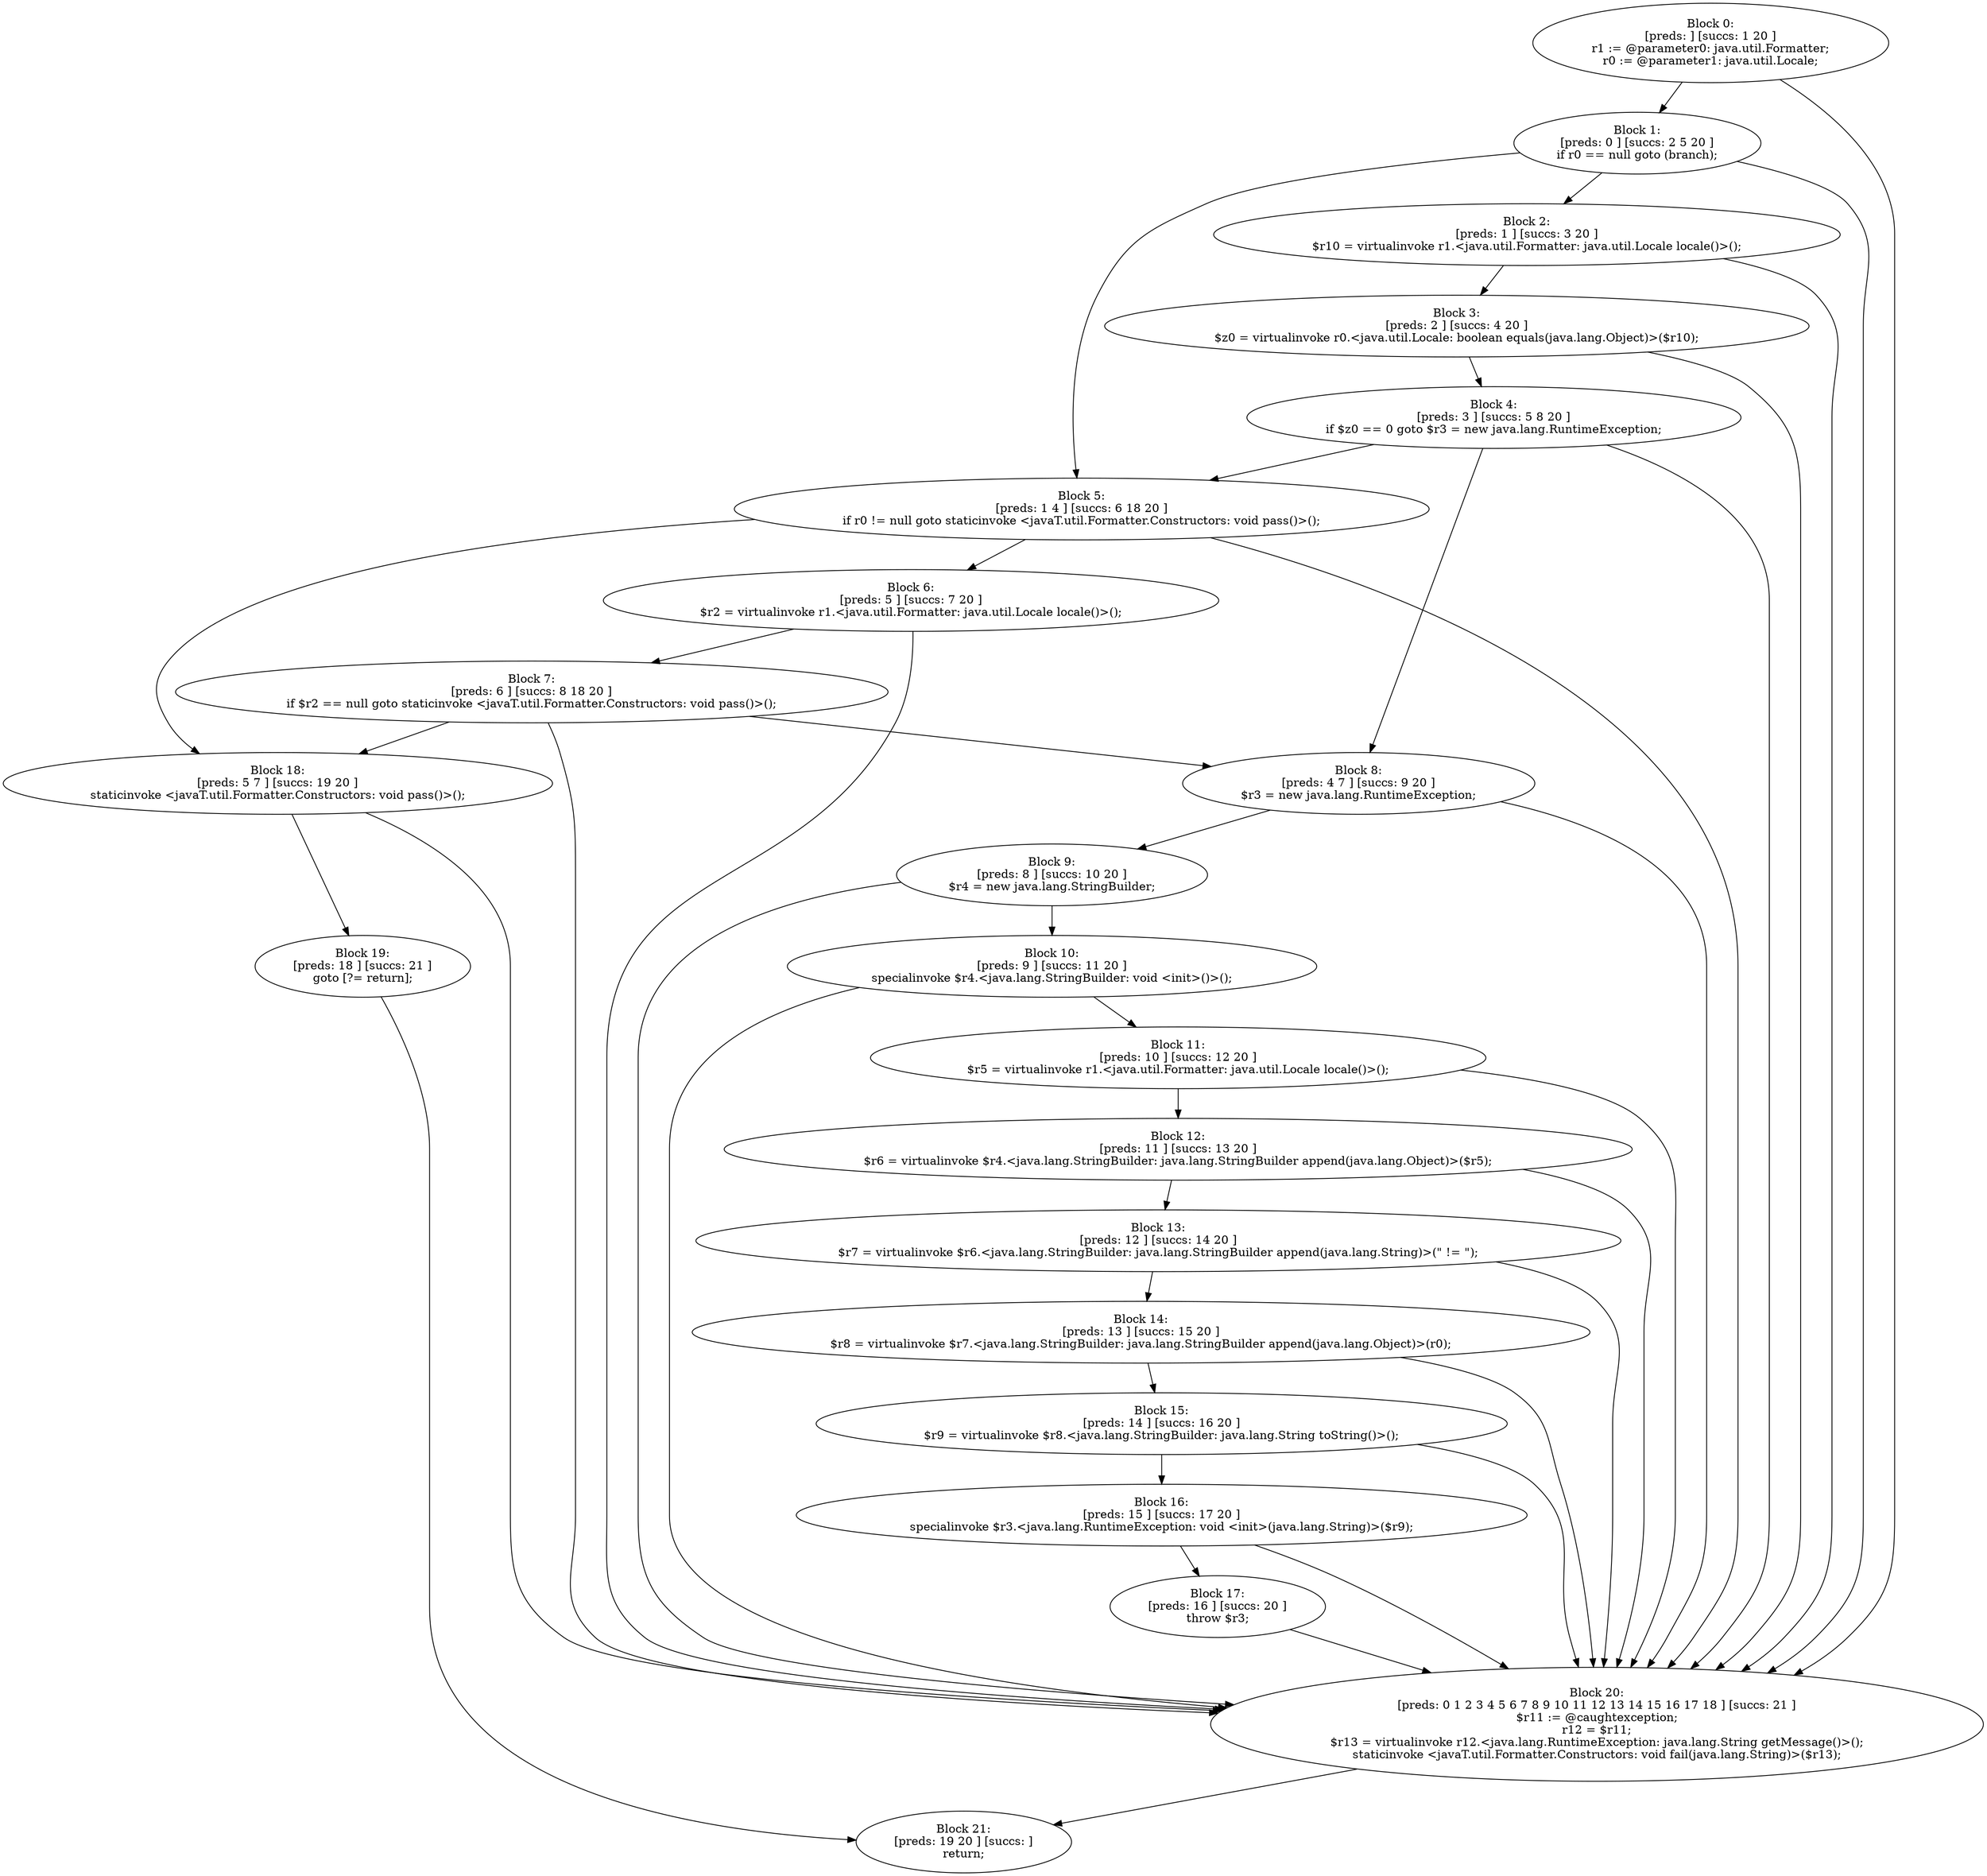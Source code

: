 digraph "unitGraph" {
    "Block 0:
[preds: ] [succs: 1 20 ]
r1 := @parameter0: java.util.Formatter;
r0 := @parameter1: java.util.Locale;
"
    "Block 1:
[preds: 0 ] [succs: 2 5 20 ]
if r0 == null goto (branch);
"
    "Block 2:
[preds: 1 ] [succs: 3 20 ]
$r10 = virtualinvoke r1.<java.util.Formatter: java.util.Locale locale()>();
"
    "Block 3:
[preds: 2 ] [succs: 4 20 ]
$z0 = virtualinvoke r0.<java.util.Locale: boolean equals(java.lang.Object)>($r10);
"
    "Block 4:
[preds: 3 ] [succs: 5 8 20 ]
if $z0 == 0 goto $r3 = new java.lang.RuntimeException;
"
    "Block 5:
[preds: 1 4 ] [succs: 6 18 20 ]
if r0 != null goto staticinvoke <javaT.util.Formatter.Constructors: void pass()>();
"
    "Block 6:
[preds: 5 ] [succs: 7 20 ]
$r2 = virtualinvoke r1.<java.util.Formatter: java.util.Locale locale()>();
"
    "Block 7:
[preds: 6 ] [succs: 8 18 20 ]
if $r2 == null goto staticinvoke <javaT.util.Formatter.Constructors: void pass()>();
"
    "Block 8:
[preds: 4 7 ] [succs: 9 20 ]
$r3 = new java.lang.RuntimeException;
"
    "Block 9:
[preds: 8 ] [succs: 10 20 ]
$r4 = new java.lang.StringBuilder;
"
    "Block 10:
[preds: 9 ] [succs: 11 20 ]
specialinvoke $r4.<java.lang.StringBuilder: void <init>()>();
"
    "Block 11:
[preds: 10 ] [succs: 12 20 ]
$r5 = virtualinvoke r1.<java.util.Formatter: java.util.Locale locale()>();
"
    "Block 12:
[preds: 11 ] [succs: 13 20 ]
$r6 = virtualinvoke $r4.<java.lang.StringBuilder: java.lang.StringBuilder append(java.lang.Object)>($r5);
"
    "Block 13:
[preds: 12 ] [succs: 14 20 ]
$r7 = virtualinvoke $r6.<java.lang.StringBuilder: java.lang.StringBuilder append(java.lang.String)>(\" != \");
"
    "Block 14:
[preds: 13 ] [succs: 15 20 ]
$r8 = virtualinvoke $r7.<java.lang.StringBuilder: java.lang.StringBuilder append(java.lang.Object)>(r0);
"
    "Block 15:
[preds: 14 ] [succs: 16 20 ]
$r9 = virtualinvoke $r8.<java.lang.StringBuilder: java.lang.String toString()>();
"
    "Block 16:
[preds: 15 ] [succs: 17 20 ]
specialinvoke $r3.<java.lang.RuntimeException: void <init>(java.lang.String)>($r9);
"
    "Block 17:
[preds: 16 ] [succs: 20 ]
throw $r3;
"
    "Block 18:
[preds: 5 7 ] [succs: 19 20 ]
staticinvoke <javaT.util.Formatter.Constructors: void pass()>();
"
    "Block 19:
[preds: 18 ] [succs: 21 ]
goto [?= return];
"
    "Block 20:
[preds: 0 1 2 3 4 5 6 7 8 9 10 11 12 13 14 15 16 17 18 ] [succs: 21 ]
$r11 := @caughtexception;
r12 = $r11;
$r13 = virtualinvoke r12.<java.lang.RuntimeException: java.lang.String getMessage()>();
staticinvoke <javaT.util.Formatter.Constructors: void fail(java.lang.String)>($r13);
"
    "Block 21:
[preds: 19 20 ] [succs: ]
return;
"
    "Block 0:
[preds: ] [succs: 1 20 ]
r1 := @parameter0: java.util.Formatter;
r0 := @parameter1: java.util.Locale;
"->"Block 1:
[preds: 0 ] [succs: 2 5 20 ]
if r0 == null goto (branch);
";
    "Block 0:
[preds: ] [succs: 1 20 ]
r1 := @parameter0: java.util.Formatter;
r0 := @parameter1: java.util.Locale;
"->"Block 20:
[preds: 0 1 2 3 4 5 6 7 8 9 10 11 12 13 14 15 16 17 18 ] [succs: 21 ]
$r11 := @caughtexception;
r12 = $r11;
$r13 = virtualinvoke r12.<java.lang.RuntimeException: java.lang.String getMessage()>();
staticinvoke <javaT.util.Formatter.Constructors: void fail(java.lang.String)>($r13);
";
    "Block 1:
[preds: 0 ] [succs: 2 5 20 ]
if r0 == null goto (branch);
"->"Block 2:
[preds: 1 ] [succs: 3 20 ]
$r10 = virtualinvoke r1.<java.util.Formatter: java.util.Locale locale()>();
";
    "Block 1:
[preds: 0 ] [succs: 2 5 20 ]
if r0 == null goto (branch);
"->"Block 5:
[preds: 1 4 ] [succs: 6 18 20 ]
if r0 != null goto staticinvoke <javaT.util.Formatter.Constructors: void pass()>();
";
    "Block 1:
[preds: 0 ] [succs: 2 5 20 ]
if r0 == null goto (branch);
"->"Block 20:
[preds: 0 1 2 3 4 5 6 7 8 9 10 11 12 13 14 15 16 17 18 ] [succs: 21 ]
$r11 := @caughtexception;
r12 = $r11;
$r13 = virtualinvoke r12.<java.lang.RuntimeException: java.lang.String getMessage()>();
staticinvoke <javaT.util.Formatter.Constructors: void fail(java.lang.String)>($r13);
";
    "Block 2:
[preds: 1 ] [succs: 3 20 ]
$r10 = virtualinvoke r1.<java.util.Formatter: java.util.Locale locale()>();
"->"Block 3:
[preds: 2 ] [succs: 4 20 ]
$z0 = virtualinvoke r0.<java.util.Locale: boolean equals(java.lang.Object)>($r10);
";
    "Block 2:
[preds: 1 ] [succs: 3 20 ]
$r10 = virtualinvoke r1.<java.util.Formatter: java.util.Locale locale()>();
"->"Block 20:
[preds: 0 1 2 3 4 5 6 7 8 9 10 11 12 13 14 15 16 17 18 ] [succs: 21 ]
$r11 := @caughtexception;
r12 = $r11;
$r13 = virtualinvoke r12.<java.lang.RuntimeException: java.lang.String getMessage()>();
staticinvoke <javaT.util.Formatter.Constructors: void fail(java.lang.String)>($r13);
";
    "Block 3:
[preds: 2 ] [succs: 4 20 ]
$z0 = virtualinvoke r0.<java.util.Locale: boolean equals(java.lang.Object)>($r10);
"->"Block 4:
[preds: 3 ] [succs: 5 8 20 ]
if $z0 == 0 goto $r3 = new java.lang.RuntimeException;
";
    "Block 3:
[preds: 2 ] [succs: 4 20 ]
$z0 = virtualinvoke r0.<java.util.Locale: boolean equals(java.lang.Object)>($r10);
"->"Block 20:
[preds: 0 1 2 3 4 5 6 7 8 9 10 11 12 13 14 15 16 17 18 ] [succs: 21 ]
$r11 := @caughtexception;
r12 = $r11;
$r13 = virtualinvoke r12.<java.lang.RuntimeException: java.lang.String getMessage()>();
staticinvoke <javaT.util.Formatter.Constructors: void fail(java.lang.String)>($r13);
";
    "Block 4:
[preds: 3 ] [succs: 5 8 20 ]
if $z0 == 0 goto $r3 = new java.lang.RuntimeException;
"->"Block 5:
[preds: 1 4 ] [succs: 6 18 20 ]
if r0 != null goto staticinvoke <javaT.util.Formatter.Constructors: void pass()>();
";
    "Block 4:
[preds: 3 ] [succs: 5 8 20 ]
if $z0 == 0 goto $r3 = new java.lang.RuntimeException;
"->"Block 8:
[preds: 4 7 ] [succs: 9 20 ]
$r3 = new java.lang.RuntimeException;
";
    "Block 4:
[preds: 3 ] [succs: 5 8 20 ]
if $z0 == 0 goto $r3 = new java.lang.RuntimeException;
"->"Block 20:
[preds: 0 1 2 3 4 5 6 7 8 9 10 11 12 13 14 15 16 17 18 ] [succs: 21 ]
$r11 := @caughtexception;
r12 = $r11;
$r13 = virtualinvoke r12.<java.lang.RuntimeException: java.lang.String getMessage()>();
staticinvoke <javaT.util.Formatter.Constructors: void fail(java.lang.String)>($r13);
";
    "Block 5:
[preds: 1 4 ] [succs: 6 18 20 ]
if r0 != null goto staticinvoke <javaT.util.Formatter.Constructors: void pass()>();
"->"Block 6:
[preds: 5 ] [succs: 7 20 ]
$r2 = virtualinvoke r1.<java.util.Formatter: java.util.Locale locale()>();
";
    "Block 5:
[preds: 1 4 ] [succs: 6 18 20 ]
if r0 != null goto staticinvoke <javaT.util.Formatter.Constructors: void pass()>();
"->"Block 18:
[preds: 5 7 ] [succs: 19 20 ]
staticinvoke <javaT.util.Formatter.Constructors: void pass()>();
";
    "Block 5:
[preds: 1 4 ] [succs: 6 18 20 ]
if r0 != null goto staticinvoke <javaT.util.Formatter.Constructors: void pass()>();
"->"Block 20:
[preds: 0 1 2 3 4 5 6 7 8 9 10 11 12 13 14 15 16 17 18 ] [succs: 21 ]
$r11 := @caughtexception;
r12 = $r11;
$r13 = virtualinvoke r12.<java.lang.RuntimeException: java.lang.String getMessage()>();
staticinvoke <javaT.util.Formatter.Constructors: void fail(java.lang.String)>($r13);
";
    "Block 6:
[preds: 5 ] [succs: 7 20 ]
$r2 = virtualinvoke r1.<java.util.Formatter: java.util.Locale locale()>();
"->"Block 7:
[preds: 6 ] [succs: 8 18 20 ]
if $r2 == null goto staticinvoke <javaT.util.Formatter.Constructors: void pass()>();
";
    "Block 6:
[preds: 5 ] [succs: 7 20 ]
$r2 = virtualinvoke r1.<java.util.Formatter: java.util.Locale locale()>();
"->"Block 20:
[preds: 0 1 2 3 4 5 6 7 8 9 10 11 12 13 14 15 16 17 18 ] [succs: 21 ]
$r11 := @caughtexception;
r12 = $r11;
$r13 = virtualinvoke r12.<java.lang.RuntimeException: java.lang.String getMessage()>();
staticinvoke <javaT.util.Formatter.Constructors: void fail(java.lang.String)>($r13);
";
    "Block 7:
[preds: 6 ] [succs: 8 18 20 ]
if $r2 == null goto staticinvoke <javaT.util.Formatter.Constructors: void pass()>();
"->"Block 8:
[preds: 4 7 ] [succs: 9 20 ]
$r3 = new java.lang.RuntimeException;
";
    "Block 7:
[preds: 6 ] [succs: 8 18 20 ]
if $r2 == null goto staticinvoke <javaT.util.Formatter.Constructors: void pass()>();
"->"Block 18:
[preds: 5 7 ] [succs: 19 20 ]
staticinvoke <javaT.util.Formatter.Constructors: void pass()>();
";
    "Block 7:
[preds: 6 ] [succs: 8 18 20 ]
if $r2 == null goto staticinvoke <javaT.util.Formatter.Constructors: void pass()>();
"->"Block 20:
[preds: 0 1 2 3 4 5 6 7 8 9 10 11 12 13 14 15 16 17 18 ] [succs: 21 ]
$r11 := @caughtexception;
r12 = $r11;
$r13 = virtualinvoke r12.<java.lang.RuntimeException: java.lang.String getMessage()>();
staticinvoke <javaT.util.Formatter.Constructors: void fail(java.lang.String)>($r13);
";
    "Block 8:
[preds: 4 7 ] [succs: 9 20 ]
$r3 = new java.lang.RuntimeException;
"->"Block 9:
[preds: 8 ] [succs: 10 20 ]
$r4 = new java.lang.StringBuilder;
";
    "Block 8:
[preds: 4 7 ] [succs: 9 20 ]
$r3 = new java.lang.RuntimeException;
"->"Block 20:
[preds: 0 1 2 3 4 5 6 7 8 9 10 11 12 13 14 15 16 17 18 ] [succs: 21 ]
$r11 := @caughtexception;
r12 = $r11;
$r13 = virtualinvoke r12.<java.lang.RuntimeException: java.lang.String getMessage()>();
staticinvoke <javaT.util.Formatter.Constructors: void fail(java.lang.String)>($r13);
";
    "Block 9:
[preds: 8 ] [succs: 10 20 ]
$r4 = new java.lang.StringBuilder;
"->"Block 10:
[preds: 9 ] [succs: 11 20 ]
specialinvoke $r4.<java.lang.StringBuilder: void <init>()>();
";
    "Block 9:
[preds: 8 ] [succs: 10 20 ]
$r4 = new java.lang.StringBuilder;
"->"Block 20:
[preds: 0 1 2 3 4 5 6 7 8 9 10 11 12 13 14 15 16 17 18 ] [succs: 21 ]
$r11 := @caughtexception;
r12 = $r11;
$r13 = virtualinvoke r12.<java.lang.RuntimeException: java.lang.String getMessage()>();
staticinvoke <javaT.util.Formatter.Constructors: void fail(java.lang.String)>($r13);
";
    "Block 10:
[preds: 9 ] [succs: 11 20 ]
specialinvoke $r4.<java.lang.StringBuilder: void <init>()>();
"->"Block 11:
[preds: 10 ] [succs: 12 20 ]
$r5 = virtualinvoke r1.<java.util.Formatter: java.util.Locale locale()>();
";
    "Block 10:
[preds: 9 ] [succs: 11 20 ]
specialinvoke $r4.<java.lang.StringBuilder: void <init>()>();
"->"Block 20:
[preds: 0 1 2 3 4 5 6 7 8 9 10 11 12 13 14 15 16 17 18 ] [succs: 21 ]
$r11 := @caughtexception;
r12 = $r11;
$r13 = virtualinvoke r12.<java.lang.RuntimeException: java.lang.String getMessage()>();
staticinvoke <javaT.util.Formatter.Constructors: void fail(java.lang.String)>($r13);
";
    "Block 11:
[preds: 10 ] [succs: 12 20 ]
$r5 = virtualinvoke r1.<java.util.Formatter: java.util.Locale locale()>();
"->"Block 12:
[preds: 11 ] [succs: 13 20 ]
$r6 = virtualinvoke $r4.<java.lang.StringBuilder: java.lang.StringBuilder append(java.lang.Object)>($r5);
";
    "Block 11:
[preds: 10 ] [succs: 12 20 ]
$r5 = virtualinvoke r1.<java.util.Formatter: java.util.Locale locale()>();
"->"Block 20:
[preds: 0 1 2 3 4 5 6 7 8 9 10 11 12 13 14 15 16 17 18 ] [succs: 21 ]
$r11 := @caughtexception;
r12 = $r11;
$r13 = virtualinvoke r12.<java.lang.RuntimeException: java.lang.String getMessage()>();
staticinvoke <javaT.util.Formatter.Constructors: void fail(java.lang.String)>($r13);
";
    "Block 12:
[preds: 11 ] [succs: 13 20 ]
$r6 = virtualinvoke $r4.<java.lang.StringBuilder: java.lang.StringBuilder append(java.lang.Object)>($r5);
"->"Block 13:
[preds: 12 ] [succs: 14 20 ]
$r7 = virtualinvoke $r6.<java.lang.StringBuilder: java.lang.StringBuilder append(java.lang.String)>(\" != \");
";
    "Block 12:
[preds: 11 ] [succs: 13 20 ]
$r6 = virtualinvoke $r4.<java.lang.StringBuilder: java.lang.StringBuilder append(java.lang.Object)>($r5);
"->"Block 20:
[preds: 0 1 2 3 4 5 6 7 8 9 10 11 12 13 14 15 16 17 18 ] [succs: 21 ]
$r11 := @caughtexception;
r12 = $r11;
$r13 = virtualinvoke r12.<java.lang.RuntimeException: java.lang.String getMessage()>();
staticinvoke <javaT.util.Formatter.Constructors: void fail(java.lang.String)>($r13);
";
    "Block 13:
[preds: 12 ] [succs: 14 20 ]
$r7 = virtualinvoke $r6.<java.lang.StringBuilder: java.lang.StringBuilder append(java.lang.String)>(\" != \");
"->"Block 14:
[preds: 13 ] [succs: 15 20 ]
$r8 = virtualinvoke $r7.<java.lang.StringBuilder: java.lang.StringBuilder append(java.lang.Object)>(r0);
";
    "Block 13:
[preds: 12 ] [succs: 14 20 ]
$r7 = virtualinvoke $r6.<java.lang.StringBuilder: java.lang.StringBuilder append(java.lang.String)>(\" != \");
"->"Block 20:
[preds: 0 1 2 3 4 5 6 7 8 9 10 11 12 13 14 15 16 17 18 ] [succs: 21 ]
$r11 := @caughtexception;
r12 = $r11;
$r13 = virtualinvoke r12.<java.lang.RuntimeException: java.lang.String getMessage()>();
staticinvoke <javaT.util.Formatter.Constructors: void fail(java.lang.String)>($r13);
";
    "Block 14:
[preds: 13 ] [succs: 15 20 ]
$r8 = virtualinvoke $r7.<java.lang.StringBuilder: java.lang.StringBuilder append(java.lang.Object)>(r0);
"->"Block 15:
[preds: 14 ] [succs: 16 20 ]
$r9 = virtualinvoke $r8.<java.lang.StringBuilder: java.lang.String toString()>();
";
    "Block 14:
[preds: 13 ] [succs: 15 20 ]
$r8 = virtualinvoke $r7.<java.lang.StringBuilder: java.lang.StringBuilder append(java.lang.Object)>(r0);
"->"Block 20:
[preds: 0 1 2 3 4 5 6 7 8 9 10 11 12 13 14 15 16 17 18 ] [succs: 21 ]
$r11 := @caughtexception;
r12 = $r11;
$r13 = virtualinvoke r12.<java.lang.RuntimeException: java.lang.String getMessage()>();
staticinvoke <javaT.util.Formatter.Constructors: void fail(java.lang.String)>($r13);
";
    "Block 15:
[preds: 14 ] [succs: 16 20 ]
$r9 = virtualinvoke $r8.<java.lang.StringBuilder: java.lang.String toString()>();
"->"Block 16:
[preds: 15 ] [succs: 17 20 ]
specialinvoke $r3.<java.lang.RuntimeException: void <init>(java.lang.String)>($r9);
";
    "Block 15:
[preds: 14 ] [succs: 16 20 ]
$r9 = virtualinvoke $r8.<java.lang.StringBuilder: java.lang.String toString()>();
"->"Block 20:
[preds: 0 1 2 3 4 5 6 7 8 9 10 11 12 13 14 15 16 17 18 ] [succs: 21 ]
$r11 := @caughtexception;
r12 = $r11;
$r13 = virtualinvoke r12.<java.lang.RuntimeException: java.lang.String getMessage()>();
staticinvoke <javaT.util.Formatter.Constructors: void fail(java.lang.String)>($r13);
";
    "Block 16:
[preds: 15 ] [succs: 17 20 ]
specialinvoke $r3.<java.lang.RuntimeException: void <init>(java.lang.String)>($r9);
"->"Block 17:
[preds: 16 ] [succs: 20 ]
throw $r3;
";
    "Block 16:
[preds: 15 ] [succs: 17 20 ]
specialinvoke $r3.<java.lang.RuntimeException: void <init>(java.lang.String)>($r9);
"->"Block 20:
[preds: 0 1 2 3 4 5 6 7 8 9 10 11 12 13 14 15 16 17 18 ] [succs: 21 ]
$r11 := @caughtexception;
r12 = $r11;
$r13 = virtualinvoke r12.<java.lang.RuntimeException: java.lang.String getMessage()>();
staticinvoke <javaT.util.Formatter.Constructors: void fail(java.lang.String)>($r13);
";
    "Block 17:
[preds: 16 ] [succs: 20 ]
throw $r3;
"->"Block 20:
[preds: 0 1 2 3 4 5 6 7 8 9 10 11 12 13 14 15 16 17 18 ] [succs: 21 ]
$r11 := @caughtexception;
r12 = $r11;
$r13 = virtualinvoke r12.<java.lang.RuntimeException: java.lang.String getMessage()>();
staticinvoke <javaT.util.Formatter.Constructors: void fail(java.lang.String)>($r13);
";
    "Block 18:
[preds: 5 7 ] [succs: 19 20 ]
staticinvoke <javaT.util.Formatter.Constructors: void pass()>();
"->"Block 19:
[preds: 18 ] [succs: 21 ]
goto [?= return];
";
    "Block 18:
[preds: 5 7 ] [succs: 19 20 ]
staticinvoke <javaT.util.Formatter.Constructors: void pass()>();
"->"Block 20:
[preds: 0 1 2 3 4 5 6 7 8 9 10 11 12 13 14 15 16 17 18 ] [succs: 21 ]
$r11 := @caughtexception;
r12 = $r11;
$r13 = virtualinvoke r12.<java.lang.RuntimeException: java.lang.String getMessage()>();
staticinvoke <javaT.util.Formatter.Constructors: void fail(java.lang.String)>($r13);
";
    "Block 19:
[preds: 18 ] [succs: 21 ]
goto [?= return];
"->"Block 21:
[preds: 19 20 ] [succs: ]
return;
";
    "Block 20:
[preds: 0 1 2 3 4 5 6 7 8 9 10 11 12 13 14 15 16 17 18 ] [succs: 21 ]
$r11 := @caughtexception;
r12 = $r11;
$r13 = virtualinvoke r12.<java.lang.RuntimeException: java.lang.String getMessage()>();
staticinvoke <javaT.util.Formatter.Constructors: void fail(java.lang.String)>($r13);
"->"Block 21:
[preds: 19 20 ] [succs: ]
return;
";
}
